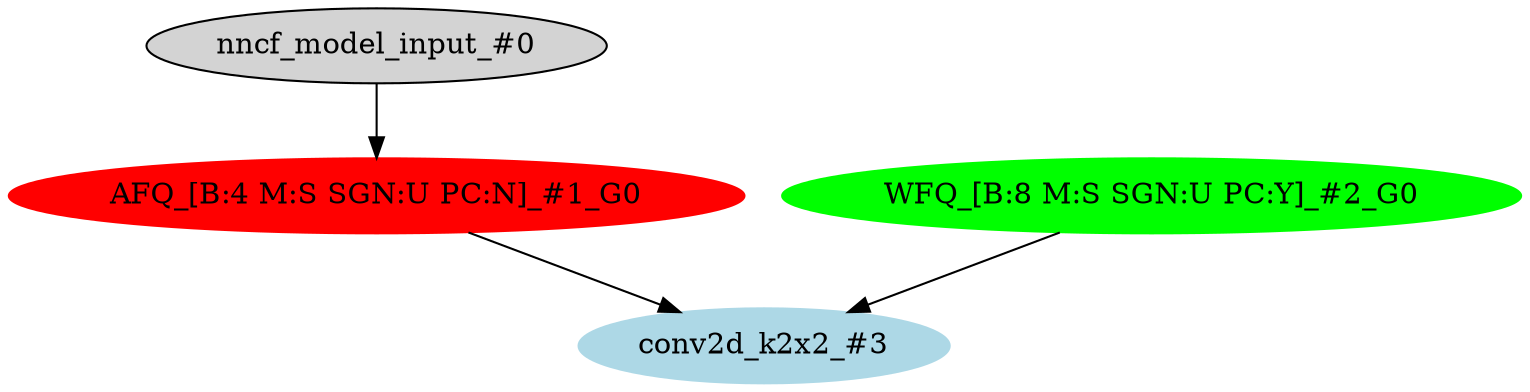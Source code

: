 strict digraph  {
"0 /nncf_model_input" [id=0, label="nncf_model_input_#0", scope="", style=filled, type=nncf_model_input];
"1 SymmetricQuantizer/symmetric_quantize" [color=red, id=1, label="AFQ_[B:4 M:S SGN:U PC:N]_#1_G0", scope=SymmetricQuantizer, style=filled, type=symmetric_quantize];
"2 BasicConvTestModel/NNCFConv2d[conv]/ModuleDict[pre_ops]/UpdateWeight[0]/SymmetricQuantizer[op]/symmetric_quantize" [color=green, id=2, label="WFQ_[B:8 M:S SGN:U PC:Y]_#2_G0", scope="BasicConvTestModel/NNCFConv2d[conv]/ModuleDict[pre_ops]/UpdateWeight[0]/SymmetricQuantizer[op]", style=filled, type=symmetric_quantize];
"3 BasicConvTestModel/NNCFConv2d[conv]/conv2d" [color=lightblue, id=3, label="conv2d_k2x2_#3", scope="BasicConvTestModel/NNCFConv2d[conv]", style=filled, type=conv2d];
"0 /nncf_model_input" -> "1 SymmetricQuantizer/symmetric_quantize";
"1 SymmetricQuantizer/symmetric_quantize" -> "3 BasicConvTestModel/NNCFConv2d[conv]/conv2d";
"2 BasicConvTestModel/NNCFConv2d[conv]/ModuleDict[pre_ops]/UpdateWeight[0]/SymmetricQuantizer[op]/symmetric_quantize" -> "3 BasicConvTestModel/NNCFConv2d[conv]/conv2d";
}
